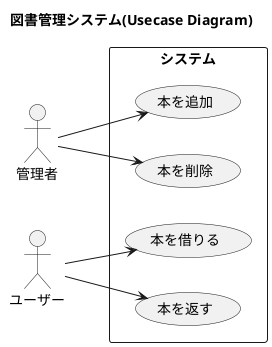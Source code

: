 @startuml
title 図書管理システム(Usecase Diagram)

left to right direction

actor :管理者: as admin
actor :ユーザー: as user
rectangle "システム" {
    usecase "本を追加" as addBook
    usecase "本を削除" as removeBook
    usecase "本を借りる" as rentBook
    usecase "本を返す" as returnBook
}

admin --> addBook
admin --> removeBook
user --> rentBook
user --> returnBook

@enduml


